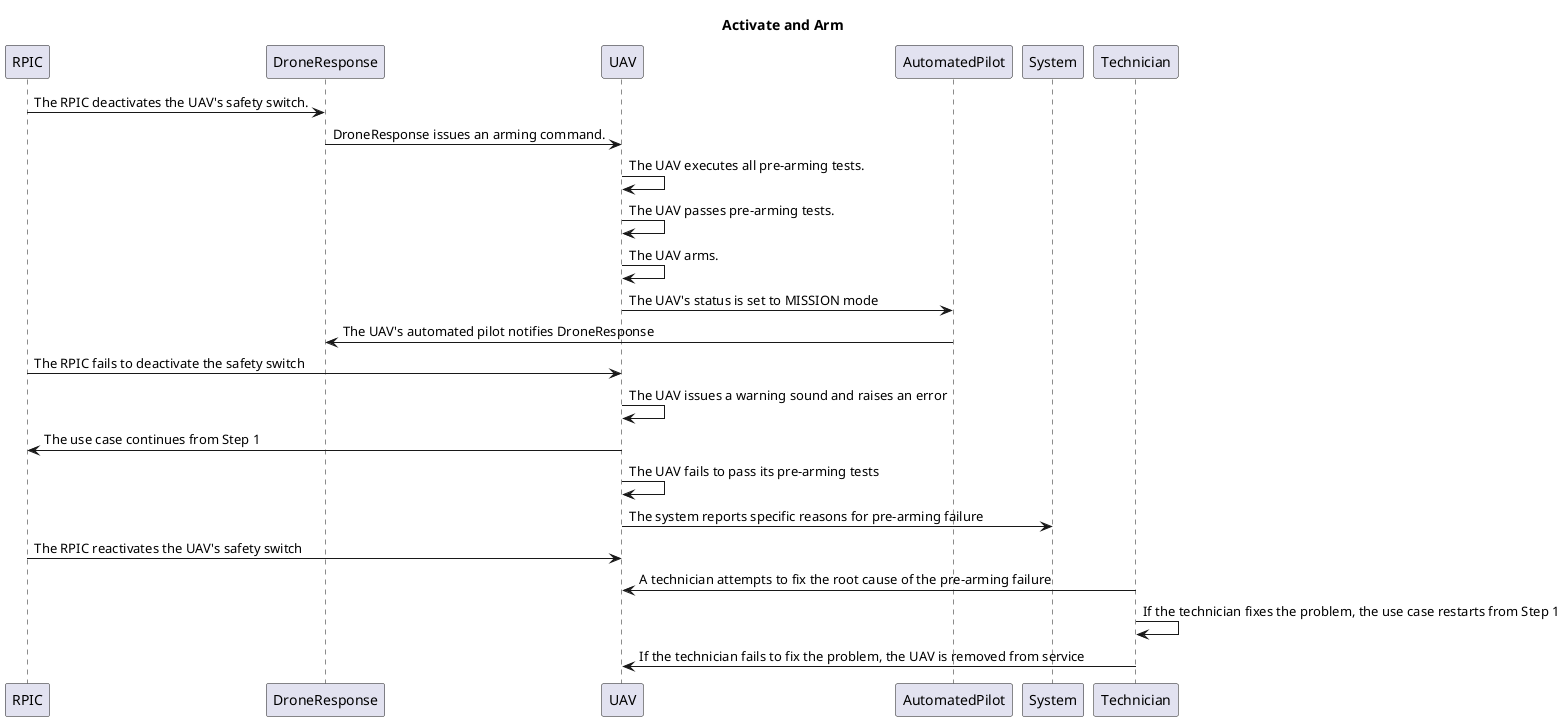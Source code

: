 @startuml
title "Activate and Arm"

RPIC -> DroneResponse: The RPIC deactivates the UAV's safety switch.
DroneResponse -> UAV: DroneResponse issues an arming command.
UAV -> UAV: The UAV executes all pre-arming tests.
UAV -> UAV: The UAV passes pre-arming tests.
UAV -> UAV: The UAV arms.
UAV -> AutomatedPilot: The UAV's status is set to MISSION mode
AutomatedPilot -> DroneResponse: The UAV's automated pilot notifies DroneResponse

RPIC -> UAV: The RPIC fails to deactivate the safety switch
UAV -> UAV: The UAV issues a warning sound and raises an error
UAV -> RPIC: The use case continues from Step 1

UAV -> UAV: The UAV fails to pass its pre-arming tests
UAV -> System: The system reports specific reasons for pre-arming failure
RPIC -> UAV: The RPIC reactivates the UAV's safety switch
Technician -> UAV: A technician attempts to fix the root cause of the pre-arming failure
Technician -> Technician: If the technician fixes the problem, the use case restarts from Step 1
Technician -> UAV: If the technician fails to fix the problem, the UAV is removed from service

@enduml
